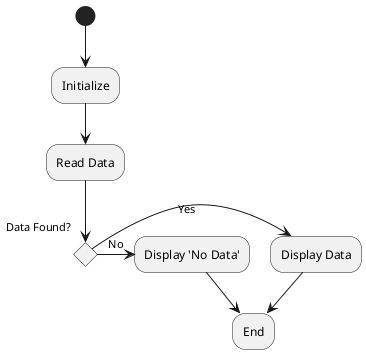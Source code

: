 @startuml
(*) --> "Initialize"
--> "Read Data"
--> if "Data Found?" then
    -> [Yes] "Display Data"
    --> "End"
  else
    -> [No] "Display 'No Data'"
    --> "End"
  endif
@enduml